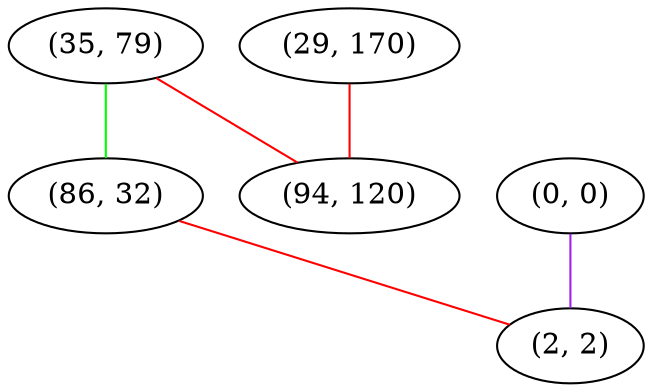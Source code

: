 graph "" {
"(35, 79)";
"(0, 0)";
"(29, 170)";
"(86, 32)";
"(2, 2)";
"(94, 120)";
"(35, 79)" -- "(86, 32)"  [color=green, key=0, weight=2];
"(35, 79)" -- "(94, 120)"  [color=red, key=0, weight=1];
"(0, 0)" -- "(2, 2)"  [color=purple, key=0, weight=4];
"(29, 170)" -- "(94, 120)"  [color=red, key=0, weight=1];
"(86, 32)" -- "(2, 2)"  [color=red, key=0, weight=1];
}
